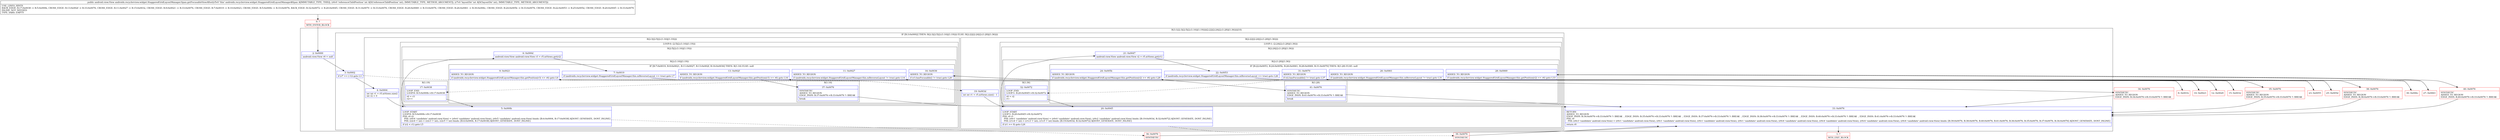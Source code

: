 digraph "CFG forandroidx.recyclerview.widget.StaggeredGridLayoutManager.Span.getFocusableViewAfter(II)Landroid\/view\/View;" {
subgraph cluster_Region_1143952141 {
label = "R(3:1|(2:3|(2:5|(2:(1:16)|(1:19))))(2:22|(2:24|(2:(1:28)|(1:36))))|10)";
node [shape=record,color=blue];
Node_2 [shape=record,label="{2\:\ 0x0000|android.view.View r0 = null\l}"];
subgraph cluster_IfRegion_35164175 {
label = "IF [B:3:0x0002] THEN: R(2:3|(2:5|(2:(1:16)|(1:19)))) ELSE: R(2:22|(2:24|(2:(1:28)|(1:36))))";
node [shape=record,color=blue];
Node_3 [shape=record,label="{3\:\ 0x0002|if (r7 == (\-1)) goto L3\l}"];
subgraph cluster_Region_244052512 {
label = "R(2:3|(2:5|(2:(1:16)|(1:19))))";
node [shape=record,color=blue];
Node_4 [shape=record,label="{4\:\ 0x0004|int int r1 = r5.mViews.size()\lint r2 = 0\l}"];
subgraph cluster_LoopRegion_1303871042 {
label = "LOOP:0: (2:5|(2:(1:16)|(1:19)))";
node [shape=record,color=blue];
Node_5 [shape=record,label="{5\:\ 0x000b|LOOP_START\lLOOP:0: B:5:0x000b\-\>B:17:0x0038\lPHI: r0 r2 \l  PHI: (r0v4 'candidate' android.view.View) = (r0v0 'candidate' android.view.View), (r0v5 'candidate' android.view.View) binds: [B:4:0x0004, B:17:0x0038] A[DONT_GENERATE, DONT_INLINE]\l  PHI: (r2v4 'i' int) = (r2v3 'i' int), (r2v5 'i' int) binds: [B:4:0x0004, B:17:0x0038] A[DONT_GENERATE, DONT_INLINE]\l|if (r2 \< r1) goto L5\l}"];
subgraph cluster_Region_1902800421 {
label = "R(2:5|(2:(1:16)|(1:19)))";
node [shape=record,color=blue];
Node_6 [shape=record,label="{6\:\ 0x000d|android.view.View android.view.View r3 = r5.mViews.get(r2)\l}"];
subgraph cluster_Region_174797556 {
label = "R(2:(1:16)|(1:19))";
node [shape=record,color=blue];
subgraph cluster_IfRegion_385270616 {
label = "IF [B:7:0x0019, B:9:0x0021, B:11:0x0027, B:13:0x002f, B:16:0x0036] THEN: R(1:16) ELSE: null";
node [shape=record,color=blue];
Node_7 [shape=record,label="{7\:\ 0x0019|if (androidx.recyclerview.widget.StaggeredGridLayoutManager.this.mReverseLayout == true) goto L7\l}"];
Node_9 [shape=record,label="{9\:\ 0x0021|ADDED_TO_REGION\l|if (androidx.recyclerview.widget.StaggeredGridLayoutManager.this.getPosition(r3) \<= r6) goto L9\l}"];
Node_11 [shape=record,label="{11\:\ 0x0027|ADDED_TO_REGION\l|if (androidx.recyclerview.widget.StaggeredGridLayoutManager.this.mReverseLayout != true) goto L14\l}"];
Node_13 [shape=record,label="{13\:\ 0x002f|ADDED_TO_REGION\l|if (androidx.recyclerview.widget.StaggeredGridLayoutManager.this.getPosition(r3) \>= r6) goto L16\l}"];
Node_16 [shape=record,label="{16\:\ 0x0036|ADDED_TO_REGION\l|if (r3.hasFocusable() != true) goto L20\l}"];
subgraph cluster_Region_745959945 {
label = "R(1:16)";
node [shape=record,color=blue];
Node_37 [shape=record,label="{37\:\ 0x0076|SYNTHETIC\lADDED_TO_REGION\lEDGE_INSN: B:37:0x0076\-\>B:33:0x0076 ?: BREAK  \l|break\l}"];
}
}
subgraph cluster_Region_2066459215 {
label = "R(1:19)";
node [shape=record,color=blue];
Node_17 [shape=record,label="{17\:\ 0x0038|LOOP_END\lLOOP:0: B:5:0x000b\-\>B:17:0x0038\l|r0 = r3\lr2++\l}"];
}
}
}
}
}
subgraph cluster_Region_379905203 {
label = "R(2:22|(2:24|(2:(1:28)|(1:36))))";
node [shape=record,color=blue];
Node_19 [shape=record,label="{19\:\ 0x003d|int int r1 = r5.mViews.size() \- 1\l}"];
subgraph cluster_LoopRegion_674064977 {
label = "LOOP:1: (2:24|(2:(1:28)|(1:36)))";
node [shape=record,color=blue];
Node_20 [shape=record,label="{20\:\ 0x0045|LOOP_START\lLOOP:1: B:20:0x0045\-\>B:32:0x0072\lPHI: r0 r1 \l  PHI: (r0v1 'candidate' android.view.View) = (r0v0 'candidate' android.view.View), (r0v2 'candidate' android.view.View) binds: [B:19:0x003d, B:32:0x0072] A[DONT_GENERATE, DONT_INLINE]\l  PHI: (r1v4 'i' int) = (r1v3 'i' int), (r1v5 'i' int) binds: [B:19:0x003d, B:32:0x0072] A[DONT_GENERATE, DONT_INLINE]\l|if (r1 \>= 0) goto L24\l}"];
subgraph cluster_Region_426025145 {
label = "R(2:24|(2:(1:28)|(1:36)))";
node [shape=record,color=blue];
Node_21 [shape=record,label="{21\:\ 0x0047|android.view.View android.view.View r2 = r5.mViews.get(r1)\l}"];
subgraph cluster_Region_768084022 {
label = "R(2:(1:28)|(1:36))";
node [shape=record,color=blue];
subgraph cluster_IfRegion_1060837384 {
label = "IF [B:22:0x0053, B:24:0x005b, B:26:0x0061, B:28:0x0069, B:31:0x0070] THEN: R(1:28) ELSE: null";
node [shape=record,color=blue];
Node_22 [shape=record,label="{22\:\ 0x0053|if (androidx.recyclerview.widget.StaggeredGridLayoutManager.this.mReverseLayout == true) goto L26\l}"];
Node_24 [shape=record,label="{24\:\ 0x005b|ADDED_TO_REGION\l|if (androidx.recyclerview.widget.StaggeredGridLayoutManager.this.getPosition(r2) \>= r6) goto L28\l}"];
Node_26 [shape=record,label="{26\:\ 0x0061|ADDED_TO_REGION\l|if (androidx.recyclerview.widget.StaggeredGridLayoutManager.this.mReverseLayout != true) goto L31\l}"];
Node_28 [shape=record,label="{28\:\ 0x0069|ADDED_TO_REGION\l|if (androidx.recyclerview.widget.StaggeredGridLayoutManager.this.getPosition(r2) \<= r6) goto L33\l}"];
Node_31 [shape=record,label="{31\:\ 0x0070|ADDED_TO_REGION\l|if (r2.hasFocusable() != true) goto L37\l}"];
subgraph cluster_Region_1805020520 {
label = "R(1:28)";
node [shape=record,color=blue];
Node_41 [shape=record,label="{41\:\ 0x0076|SYNTHETIC\lADDED_TO_REGION\lEDGE_INSN: B:41:0x0076\-\>B:33:0x0076 ?: BREAK  \l|break\l}"];
}
}
subgraph cluster_Region_113698778 {
label = "R(1:36)";
node [shape=record,color=blue];
Node_32 [shape=record,label="{32\:\ 0x0072|LOOP_END\lLOOP:1: B:20:0x0045\-\>B:32:0x0072\l|r0 = r2\lr1\-\-\l}"];
}
}
}
}
}
}
Node_33 [shape=record,label="{33\:\ 0x0076|RETURN\lADDED_TO_REGION\lEDGE_INSN: B:34:0x0076\-\>B:33:0x0076 ?: BREAK  , EDGE_INSN: B:35:0x0076\-\>B:33:0x0076 ?: BREAK  , EDGE_INSN: B:37:0x0076\-\>B:33:0x0076 ?: BREAK  , EDGE_INSN: B:38:0x0076\-\>B:33:0x0076 ?: BREAK  , EDGE_INSN: B:40:0x0076\-\>B:33:0x0076 ?: BREAK  , EDGE_INSN: B:41:0x0076\-\>B:33:0x0076 ?: BREAK  \lPHI: r0 \l  PHI: (r0v3 'candidate' android.view.View) = (r0v1 'candidate' android.view.View), (r0v1 'candidate' android.view.View), (r0v1 'candidate' android.view.View), (r0v1 'candidate' android.view.View), (r0v4 'candidate' android.view.View), (r0v4 'candidate' android.view.View), (r0v4 'candidate' android.view.View), (r0v4 'candidate' android.view.View) binds: [B:39:0x0076, B:38:0x0076, B:40:0x0076, B:41:0x0076, B:36:0x0076, B:35:0x0076, B:37:0x0076, B:34:0x0076] A[DONT_GENERATE, DONT_INLINE]\l|return r0\l}"];
}
Node_0 [shape=record,color=red,label="{0\:\ ?|MTH_ENTER_BLOCK\l}"];
Node_8 [shape=record,color=red,label="{8\:\ 0x001b}"];
Node_34 [shape=record,color=red,label="{34\:\ 0x0076|SYNTHETIC\lADDED_TO_REGION\lEDGE_INSN: B:34:0x0076\-\>B:33:0x0076 ?: BREAK  \l}"];
Node_1 [shape=record,color=red,label="{1\:\ ?|MTH_EXIT_BLOCK\l}"];
Node_10 [shape=record,color=red,label="{10\:\ 0x0023}"];
Node_12 [shape=record,color=red,label="{12\:\ 0x0029}"];
Node_15 [shape=record,color=red,label="{15\:\ 0x0032}"];
Node_35 [shape=record,color=red,label="{35\:\ 0x0076|SYNTHETIC\lADDED_TO_REGION\lEDGE_INSN: B:35:0x0076\-\>B:33:0x0076 ?: BREAK  \l}"];
Node_36 [shape=record,color=red,label="{36\:\ 0x0076|SYNTHETIC\l}"];
Node_23 [shape=record,color=red,label="{23\:\ 0x0055}"];
Node_25 [shape=record,color=red,label="{25\:\ 0x005d}"];
Node_27 [shape=record,color=red,label="{27\:\ 0x0063}"];
Node_40 [shape=record,color=red,label="{40\:\ 0x0076|SYNTHETIC\lADDED_TO_REGION\lEDGE_INSN: B:40:0x0076\-\>B:33:0x0076 ?: BREAK  \l}"];
Node_30 [shape=record,color=red,label="{30\:\ 0x006c}"];
Node_38 [shape=record,color=red,label="{38\:\ 0x0076|SYNTHETIC\lADDED_TO_REGION\lEDGE_INSN: B:38:0x0076\-\>B:33:0x0076 ?: BREAK  \l}"];
Node_39 [shape=record,color=red,label="{39\:\ 0x0076|SYNTHETIC\l}"];
MethodNode[shape=record,label="{public android.view.View androidx.recyclerview.widget.StaggeredGridLayoutManager.Span.getFocusableViewAfter((r5v0 'this' androidx.recyclerview.widget.StaggeredGridLayoutManager$Span A[IMMUTABLE_TYPE, THIS]), (r6v0 'referenceChildPosition' int A[D('referenceChildPosition' int), IMMUTABLE_TYPE, METHOD_ARGUMENT]), (r7v0 'layoutDir' int A[D('layoutDir' int), IMMUTABLE_TYPE, METHOD_ARGUMENT]))  | USE_LINES_HINTS\lBACK_EDGE: B:17:0x0038 \-\> B:5:0x000b, CROSS_EDGE: B:13:0x002f \-\> B:33:0x0076, CROSS_EDGE: B:11:0x0027 \-\> B:15:0x0032, CROSS_EDGE: B:9:0x0021 \-\> B:33:0x0076, CROSS_EDGE: B:7:0x0019 \-\> B:10:0x0023, CROSS_EDGE: B:5:0x000b \-\> B:33:0x0076, BACK_EDGE: B:32:0x0072 \-\> B:20:0x0045, CROSS_EDGE: B:31:0x0070 \-\> B:33:0x0076, CROSS_EDGE: B:28:0x0069 \-\> B:33:0x0076, CROSS_EDGE: B:26:0x0061 \-\> B:30:0x006c, CROSS_EDGE: B:24:0x005b \-\> B:33:0x0076, CROSS_EDGE: B:22:0x0053 \-\> B:25:0x005d, CROSS_EDGE: B:20:0x0045 \-\> B:33:0x0076\lINLINE_NOT_NEEDED\lTYPE_VARS: EMPTY\l}"];
MethodNode -> Node_0;Node_2 -> Node_3;
Node_3 -> Node_4;
Node_3 -> Node_19[style=dashed];
Node_4 -> Node_5;
Node_5 -> Node_6;
Node_5 -> Node_36[style=dashed];
Node_6 -> Node_7;
Node_7 -> Node_8;
Node_7 -> Node_10[style=dashed];
Node_9 -> Node_10[style=dashed];
Node_9 -> Node_34;
Node_11 -> Node_12;
Node_11 -> Node_15[style=dashed];
Node_13 -> Node_15[style=dashed];
Node_13 -> Node_37;
Node_16 -> Node_17[style=dashed];
Node_16 -> Node_35;
Node_37 -> Node_33;
Node_17 -> Node_5;
Node_19 -> Node_20;
Node_20 -> Node_21;
Node_20 -> Node_39[style=dashed];
Node_21 -> Node_22;
Node_22 -> Node_23;
Node_22 -> Node_25[style=dashed];
Node_24 -> Node_25[style=dashed];
Node_24 -> Node_41;
Node_26 -> Node_27;
Node_26 -> Node_30[style=dashed];
Node_28 -> Node_30[style=dashed];
Node_28 -> Node_40;
Node_31 -> Node_32[style=dashed];
Node_31 -> Node_38;
Node_41 -> Node_33;
Node_32 -> Node_20;
Node_33 -> Node_1;
Node_0 -> Node_2;
Node_8 -> Node_9;
Node_34 -> Node_33;
Node_10 -> Node_11;
Node_12 -> Node_13;
Node_15 -> Node_16;
Node_35 -> Node_33;
Node_36 -> Node_33;
Node_23 -> Node_24;
Node_25 -> Node_26;
Node_27 -> Node_28;
Node_40 -> Node_33;
Node_30 -> Node_31;
Node_38 -> Node_33;
Node_39 -> Node_33;
}

